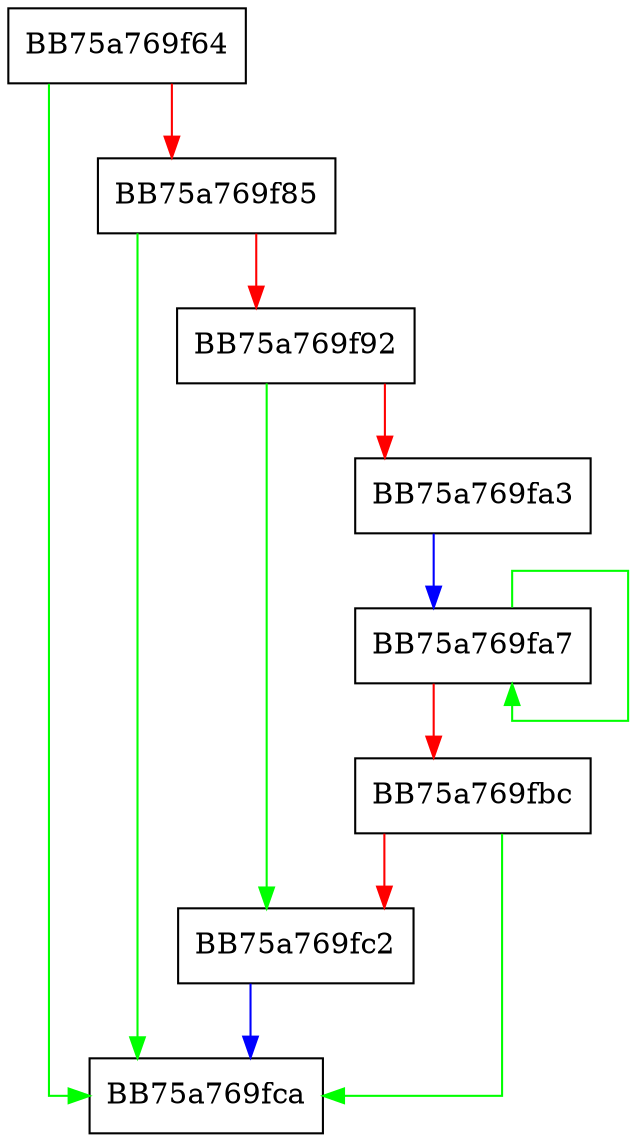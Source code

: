 digraph SetActions {
  node [shape="box"];
  graph [splines=ortho];
  BB75a769f64 -> BB75a769fca [color="green"];
  BB75a769f64 -> BB75a769f85 [color="red"];
  BB75a769f85 -> BB75a769fca [color="green"];
  BB75a769f85 -> BB75a769f92 [color="red"];
  BB75a769f92 -> BB75a769fc2 [color="green"];
  BB75a769f92 -> BB75a769fa3 [color="red"];
  BB75a769fa3 -> BB75a769fa7 [color="blue"];
  BB75a769fa7 -> BB75a769fa7 [color="green"];
  BB75a769fa7 -> BB75a769fbc [color="red"];
  BB75a769fbc -> BB75a769fca [color="green"];
  BB75a769fbc -> BB75a769fc2 [color="red"];
  BB75a769fc2 -> BB75a769fca [color="blue"];
}